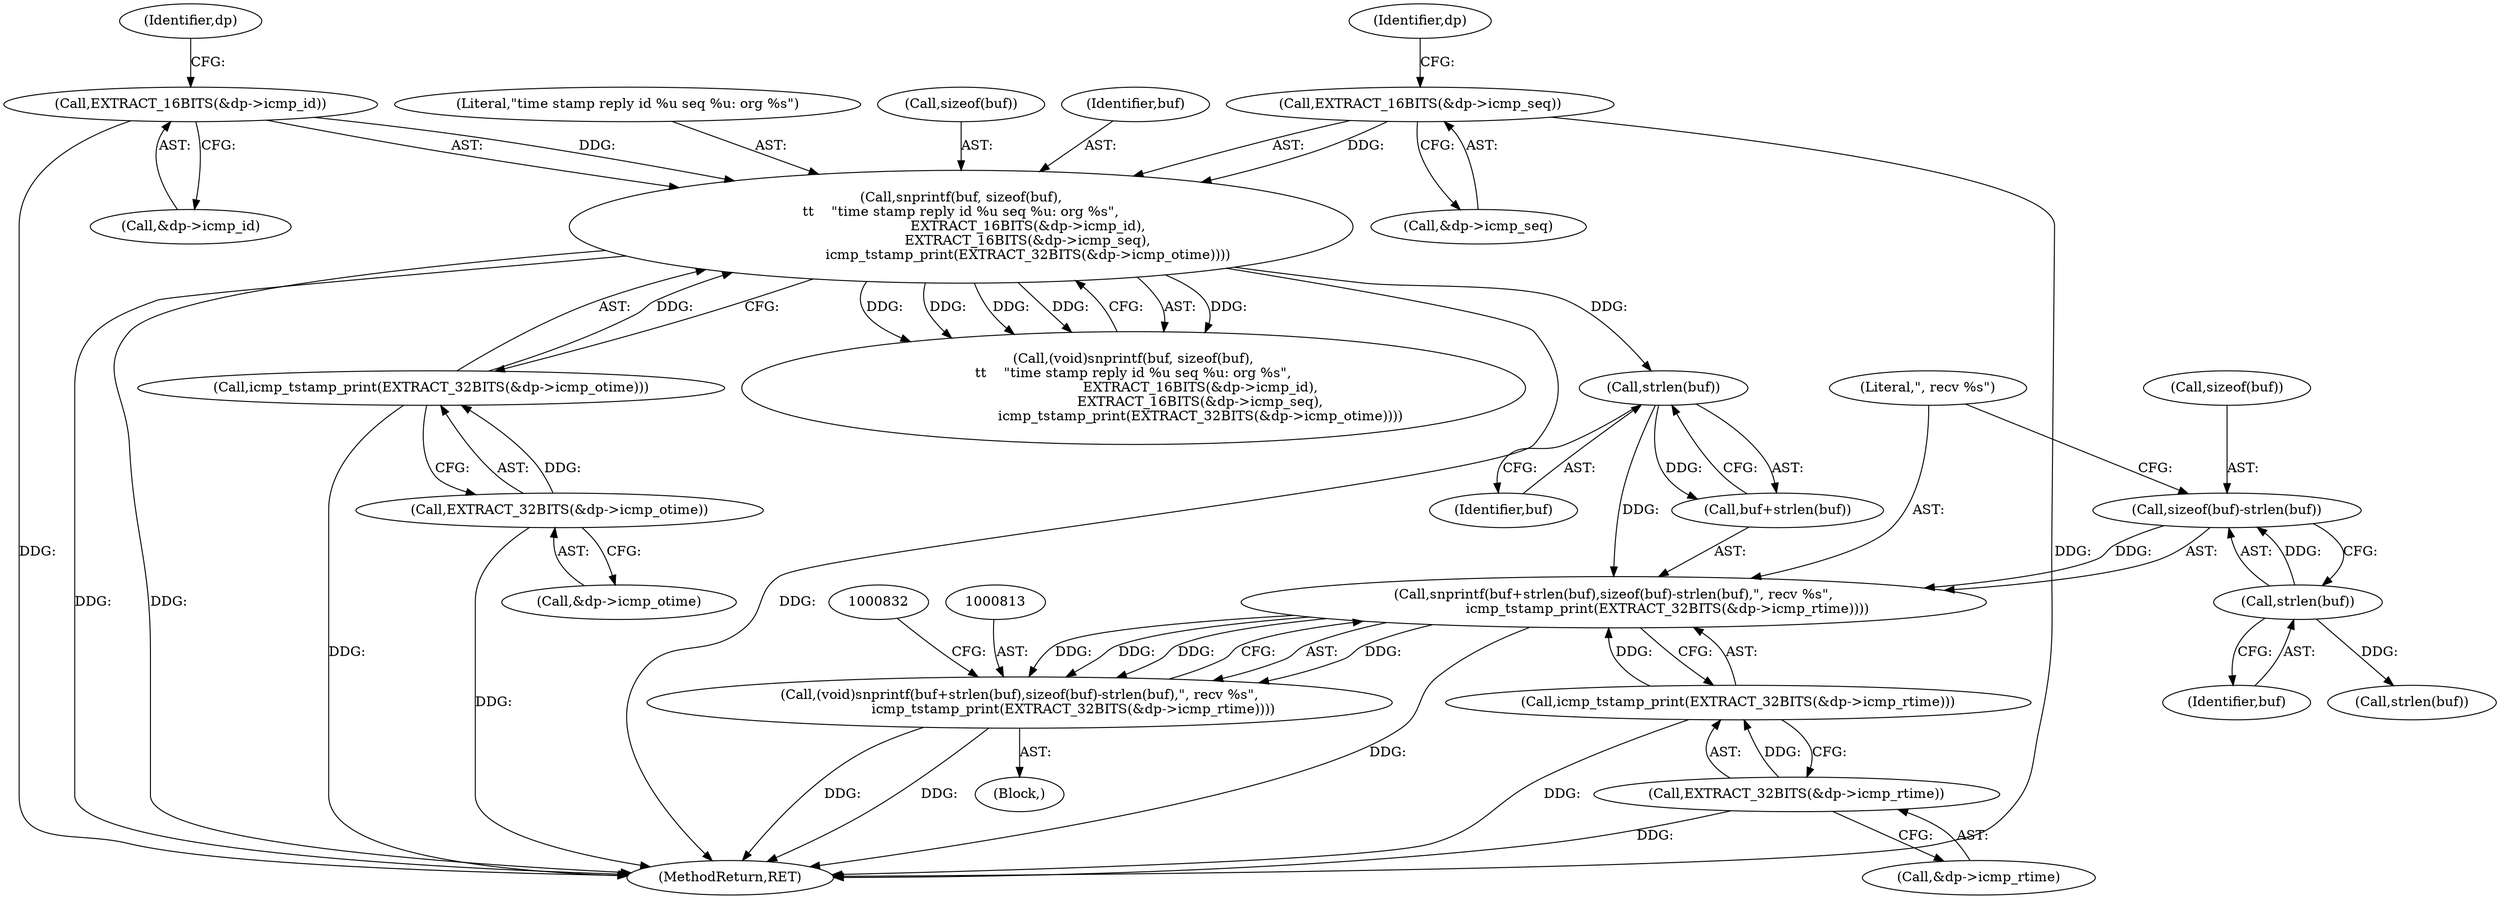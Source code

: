 digraph "0_tcpdump_2b62d1dda41590db29368ec7ba5f4faf3464765a@API" {
"1000814" [label="(Call,snprintf(buf+strlen(buf),sizeof(buf)-strlen(buf),\", recv %s\",\n                         icmp_tstamp_print(EXTRACT_32BITS(&dp->icmp_rtime))))"];
"1000817" [label="(Call,strlen(buf))"];
"1000791" [label="(Call,snprintf(buf, sizeof(buf),\n\t\t    \"time stamp reply id %u seq %u: org %s\",\n                               EXTRACT_16BITS(&dp->icmp_id),\n                               EXTRACT_16BITS(&dp->icmp_seq),\n                               icmp_tstamp_print(EXTRACT_32BITS(&dp->icmp_otime))))"];
"1000796" [label="(Call,EXTRACT_16BITS(&dp->icmp_id))"];
"1000801" [label="(Call,EXTRACT_16BITS(&dp->icmp_seq))"];
"1000806" [label="(Call,icmp_tstamp_print(EXTRACT_32BITS(&dp->icmp_otime)))"];
"1000807" [label="(Call,EXTRACT_32BITS(&dp->icmp_otime))"];
"1000819" [label="(Call,sizeof(buf)-strlen(buf))"];
"1000822" [label="(Call,strlen(buf))"];
"1000825" [label="(Call,icmp_tstamp_print(EXTRACT_32BITS(&dp->icmp_rtime)))"];
"1000826" [label="(Call,EXTRACT_32BITS(&dp->icmp_rtime))"];
"1000812" [label="(Call,(void)snprintf(buf+strlen(buf),sizeof(buf)-strlen(buf),\", recv %s\",\n                         icmp_tstamp_print(EXTRACT_32BITS(&dp->icmp_rtime))))"];
"1000791" [label="(Call,snprintf(buf, sizeof(buf),\n\t\t    \"time stamp reply id %u seq %u: org %s\",\n                               EXTRACT_16BITS(&dp->icmp_id),\n                               EXTRACT_16BITS(&dp->icmp_seq),\n                               icmp_tstamp_print(EXTRACT_32BITS(&dp->icmp_otime))))"];
"1000801" [label="(Call,EXTRACT_16BITS(&dp->icmp_seq))"];
"1000817" [label="(Call,strlen(buf))"];
"1000823" [label="(Identifier,buf)"];
"1000795" [label="(Literal,\"time stamp reply id %u seq %u: org %s\")"];
"1001245" [label="(MethodReturn,RET)"];
"1000826" [label="(Call,EXTRACT_32BITS(&dp->icmp_rtime))"];
"1000162" [label="(Block,)"];
"1000804" [label="(Identifier,dp)"];
"1000796" [label="(Call,EXTRACT_16BITS(&dp->icmp_id))"];
"1000806" [label="(Call,icmp_tstamp_print(EXTRACT_32BITS(&dp->icmp_otime)))"];
"1000810" [label="(Identifier,dp)"];
"1000808" [label="(Call,&dp->icmp_otime)"];
"1000825" [label="(Call,icmp_tstamp_print(EXTRACT_32BITS(&dp->icmp_rtime)))"];
"1000818" [label="(Identifier,buf)"];
"1000797" [label="(Call,&dp->icmp_id)"];
"1000819" [label="(Call,sizeof(buf)-strlen(buf))"];
"1000789" [label="(Call,(void)snprintf(buf, sizeof(buf),\n\t\t    \"time stamp reply id %u seq %u: org %s\",\n                               EXTRACT_16BITS(&dp->icmp_id),\n                               EXTRACT_16BITS(&dp->icmp_seq),\n                               icmp_tstamp_print(EXTRACT_32BITS(&dp->icmp_otime))))"];
"1000793" [label="(Call,sizeof(buf))"];
"1000820" [label="(Call,sizeof(buf))"];
"1000807" [label="(Call,EXTRACT_32BITS(&dp->icmp_otime))"];
"1000792" [label="(Identifier,buf)"];
"1000824" [label="(Literal,\", recv %s\")"];
"1000802" [label="(Call,&dp->icmp_seq)"];
"1000815" [label="(Call,buf+strlen(buf))"];
"1000822" [label="(Call,strlen(buf))"];
"1000827" [label="(Call,&dp->icmp_rtime)"];
"1000814" [label="(Call,snprintf(buf+strlen(buf),sizeof(buf)-strlen(buf),\", recv %s\",\n                         icmp_tstamp_print(EXTRACT_32BITS(&dp->icmp_rtime))))"];
"1000836" [label="(Call,strlen(buf))"];
"1000812" [label="(Call,(void)snprintf(buf+strlen(buf),sizeof(buf)-strlen(buf),\", recv %s\",\n                         icmp_tstamp_print(EXTRACT_32BITS(&dp->icmp_rtime))))"];
"1000814" -> "1000812"  [label="AST: "];
"1000814" -> "1000825"  [label="CFG: "];
"1000815" -> "1000814"  [label="AST: "];
"1000819" -> "1000814"  [label="AST: "];
"1000824" -> "1000814"  [label="AST: "];
"1000825" -> "1000814"  [label="AST: "];
"1000812" -> "1000814"  [label="CFG: "];
"1000814" -> "1001245"  [label="DDG: "];
"1000814" -> "1000812"  [label="DDG: "];
"1000814" -> "1000812"  [label="DDG: "];
"1000814" -> "1000812"  [label="DDG: "];
"1000814" -> "1000812"  [label="DDG: "];
"1000817" -> "1000814"  [label="DDG: "];
"1000819" -> "1000814"  [label="DDG: "];
"1000825" -> "1000814"  [label="DDG: "];
"1000817" -> "1000815"  [label="AST: "];
"1000817" -> "1000818"  [label="CFG: "];
"1000818" -> "1000817"  [label="AST: "];
"1000815" -> "1000817"  [label="CFG: "];
"1000817" -> "1000815"  [label="DDG: "];
"1000791" -> "1000817"  [label="DDG: "];
"1000791" -> "1000789"  [label="AST: "];
"1000791" -> "1000806"  [label="CFG: "];
"1000792" -> "1000791"  [label="AST: "];
"1000793" -> "1000791"  [label="AST: "];
"1000795" -> "1000791"  [label="AST: "];
"1000796" -> "1000791"  [label="AST: "];
"1000801" -> "1000791"  [label="AST: "];
"1000806" -> "1000791"  [label="AST: "];
"1000789" -> "1000791"  [label="CFG: "];
"1000791" -> "1001245"  [label="DDG: "];
"1000791" -> "1001245"  [label="DDG: "];
"1000791" -> "1001245"  [label="DDG: "];
"1000791" -> "1000789"  [label="DDG: "];
"1000791" -> "1000789"  [label="DDG: "];
"1000791" -> "1000789"  [label="DDG: "];
"1000791" -> "1000789"  [label="DDG: "];
"1000791" -> "1000789"  [label="DDG: "];
"1000796" -> "1000791"  [label="DDG: "];
"1000801" -> "1000791"  [label="DDG: "];
"1000806" -> "1000791"  [label="DDG: "];
"1000796" -> "1000797"  [label="CFG: "];
"1000797" -> "1000796"  [label="AST: "];
"1000804" -> "1000796"  [label="CFG: "];
"1000796" -> "1001245"  [label="DDG: "];
"1000801" -> "1000802"  [label="CFG: "];
"1000802" -> "1000801"  [label="AST: "];
"1000810" -> "1000801"  [label="CFG: "];
"1000801" -> "1001245"  [label="DDG: "];
"1000806" -> "1000807"  [label="CFG: "];
"1000807" -> "1000806"  [label="AST: "];
"1000806" -> "1001245"  [label="DDG: "];
"1000807" -> "1000806"  [label="DDG: "];
"1000807" -> "1000808"  [label="CFG: "];
"1000808" -> "1000807"  [label="AST: "];
"1000807" -> "1001245"  [label="DDG: "];
"1000819" -> "1000822"  [label="CFG: "];
"1000820" -> "1000819"  [label="AST: "];
"1000822" -> "1000819"  [label="AST: "];
"1000824" -> "1000819"  [label="CFG: "];
"1000822" -> "1000819"  [label="DDG: "];
"1000822" -> "1000823"  [label="CFG: "];
"1000823" -> "1000822"  [label="AST: "];
"1000822" -> "1000836"  [label="DDG: "];
"1000825" -> "1000826"  [label="CFG: "];
"1000826" -> "1000825"  [label="AST: "];
"1000825" -> "1001245"  [label="DDG: "];
"1000826" -> "1000825"  [label="DDG: "];
"1000826" -> "1000827"  [label="CFG: "];
"1000827" -> "1000826"  [label="AST: "];
"1000826" -> "1001245"  [label="DDG: "];
"1000812" -> "1000162"  [label="AST: "];
"1000813" -> "1000812"  [label="AST: "];
"1000832" -> "1000812"  [label="CFG: "];
"1000812" -> "1001245"  [label="DDG: "];
"1000812" -> "1001245"  [label="DDG: "];
}
